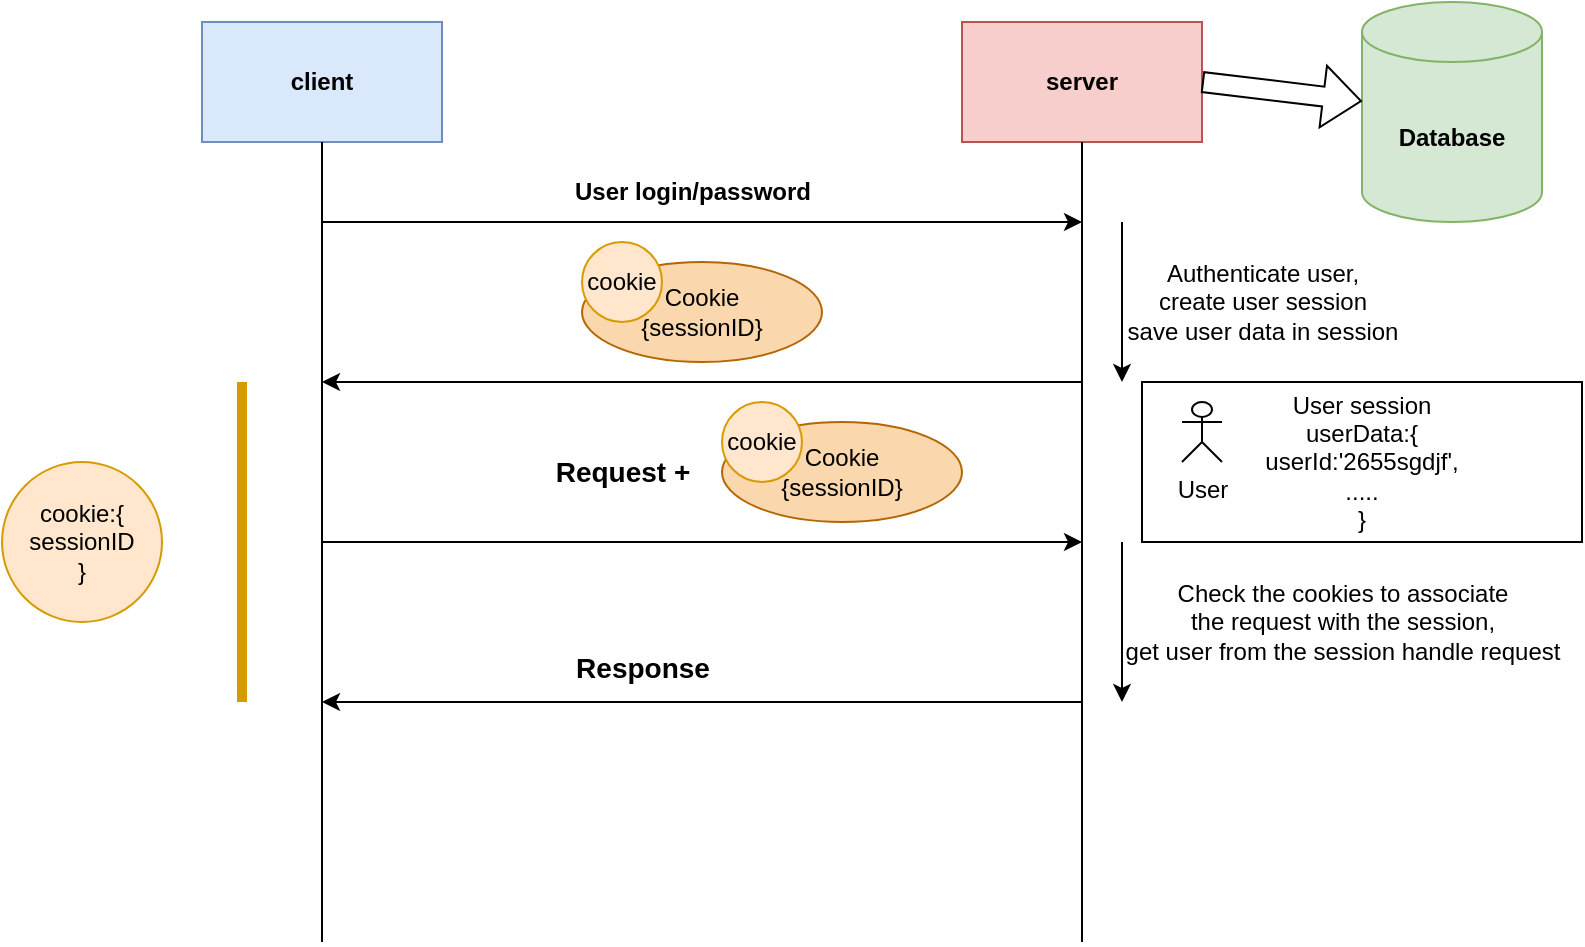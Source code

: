 <mxfile version="26.0.9">
  <diagram name="Page-1" id="6UNQVIKXXVnOfhV4WYG4">
    <mxGraphModel dx="2261" dy="836" grid="1" gridSize="10" guides="1" tooltips="1" connect="1" arrows="1" fold="1" page="1" pageScale="1" pageWidth="827" pageHeight="1169" math="0" shadow="0">
      <root>
        <mxCell id="0" />
        <mxCell id="1" parent="0" />
        <mxCell id="ntYvt6KxzLv_E7mAvwDM-1" value="" style="rounded=0;whiteSpace=wrap;html=1;fillColor=#dae8fc;strokeColor=#6c8ebf;" vertex="1" parent="1">
          <mxGeometry x="60" y="60" width="120" height="60" as="geometry" />
        </mxCell>
        <mxCell id="ntYvt6KxzLv_E7mAvwDM-2" value="&lt;b&gt;client&lt;/b&gt;" style="text;html=1;align=center;verticalAlign=middle;whiteSpace=wrap;rounded=0;" vertex="1" parent="1">
          <mxGeometry x="90" y="75" width="60" height="30" as="geometry" />
        </mxCell>
        <mxCell id="ntYvt6KxzLv_E7mAvwDM-3" value="&lt;b&gt;server&lt;/b&gt;" style="rounded=0;whiteSpace=wrap;html=1;fillColor=#f8cecc;strokeColor=#b85450;" vertex="1" parent="1">
          <mxGeometry x="440" y="60" width="120" height="60" as="geometry" />
        </mxCell>
        <mxCell id="ntYvt6KxzLv_E7mAvwDM-4" value="cookie:{&lt;div&gt;sessionID&lt;/div&gt;&lt;div&gt;}&lt;/div&gt;" style="ellipse;whiteSpace=wrap;html=1;aspect=fixed;fillColor=#ffe6cc;strokeColor=#d79b00;" vertex="1" parent="1">
          <mxGeometry x="-40" y="280" width="80" height="80" as="geometry" />
        </mxCell>
        <mxCell id="ntYvt6KxzLv_E7mAvwDM-5" value="&lt;b&gt;Database&lt;/b&gt;" style="shape=cylinder3;whiteSpace=wrap;html=1;boundedLbl=1;backgroundOutline=1;size=15;fillColor=#d5e8d4;strokeColor=#82b366;" vertex="1" parent="1">
          <mxGeometry x="640" y="50" width="90" height="110" as="geometry" />
        </mxCell>
        <mxCell id="ntYvt6KxzLv_E7mAvwDM-6" value="" style="shape=flexArrow;endArrow=classic;html=1;rounded=0;exitX=1;exitY=0.5;exitDx=0;exitDy=0;" edge="1" parent="1" source="ntYvt6KxzLv_E7mAvwDM-3" target="ntYvt6KxzLv_E7mAvwDM-5">
          <mxGeometry width="50" height="50" relative="1" as="geometry">
            <mxPoint x="590" y="190" as="sourcePoint" />
            <mxPoint x="640" y="400" as="targetPoint" />
          </mxGeometry>
        </mxCell>
        <mxCell id="ntYvt6KxzLv_E7mAvwDM-7" value="" style="endArrow=none;html=1;rounded=0;entryX=0.5;entryY=1;entryDx=0;entryDy=0;" edge="1" parent="1" target="ntYvt6KxzLv_E7mAvwDM-3">
          <mxGeometry width="50" height="50" relative="1" as="geometry">
            <mxPoint x="500" y="520" as="sourcePoint" />
            <mxPoint x="640" y="400" as="targetPoint" />
          </mxGeometry>
        </mxCell>
        <mxCell id="ntYvt6KxzLv_E7mAvwDM-8" value="" style="endArrow=none;html=1;rounded=0;entryX=0.5;entryY=1;entryDx=0;entryDy=0;" edge="1" parent="1" target="ntYvt6KxzLv_E7mAvwDM-1">
          <mxGeometry width="50" height="50" relative="1" as="geometry">
            <mxPoint x="120" y="520" as="sourcePoint" />
            <mxPoint x="510" y="130" as="targetPoint" />
          </mxGeometry>
        </mxCell>
        <mxCell id="ntYvt6KxzLv_E7mAvwDM-9" value="" style="endArrow=classic;html=1;rounded=0;" edge="1" parent="1">
          <mxGeometry width="50" height="50" relative="1" as="geometry">
            <mxPoint x="120" y="160" as="sourcePoint" />
            <mxPoint x="500" y="160" as="targetPoint" />
          </mxGeometry>
        </mxCell>
        <mxCell id="ntYvt6KxzLv_E7mAvwDM-10" value="" style="endArrow=classic;html=1;rounded=0;" edge="1" parent="1">
          <mxGeometry width="50" height="50" relative="1" as="geometry">
            <mxPoint x="500" y="240" as="sourcePoint" />
            <mxPoint x="120" y="240" as="targetPoint" />
          </mxGeometry>
        </mxCell>
        <mxCell id="ntYvt6KxzLv_E7mAvwDM-11" value="" style="endArrow=classic;html=1;rounded=0;" edge="1" parent="1">
          <mxGeometry width="50" height="50" relative="1" as="geometry">
            <mxPoint x="120" y="320" as="sourcePoint" />
            <mxPoint x="500" y="320" as="targetPoint" />
          </mxGeometry>
        </mxCell>
        <mxCell id="ntYvt6KxzLv_E7mAvwDM-12" value="" style="endArrow=classic;html=1;rounded=0;" edge="1" parent="1">
          <mxGeometry width="50" height="50" relative="1" as="geometry">
            <mxPoint x="500" y="400" as="sourcePoint" />
            <mxPoint x="120" y="400" as="targetPoint" />
          </mxGeometry>
        </mxCell>
        <mxCell id="ntYvt6KxzLv_E7mAvwDM-13" value="" style="endArrow=none;html=1;rounded=0;fillColor=#ffe6cc;strokeColor=#d79b00;strokeWidth=5;" edge="1" parent="1">
          <mxGeometry width="50" height="50" relative="1" as="geometry">
            <mxPoint x="80" y="400" as="sourcePoint" />
            <mxPoint x="80" y="240" as="targetPoint" />
          </mxGeometry>
        </mxCell>
        <mxCell id="ntYvt6KxzLv_E7mAvwDM-14" value="Cookie&lt;div&gt;{sessionID}&lt;/div&gt;" style="ellipse;whiteSpace=wrap;html=1;fillColor=#fad7ac;strokeColor=#b46504;" vertex="1" parent="1">
          <mxGeometry x="250" y="180" width="120" height="50" as="geometry" />
        </mxCell>
        <mxCell id="ntYvt6KxzLv_E7mAvwDM-17" value="cookie" style="ellipse;whiteSpace=wrap;html=1;aspect=fixed;fillColor=#ffe6cc;strokeColor=#d79b00;" vertex="1" parent="1">
          <mxGeometry x="250" y="170" width="40" height="40" as="geometry" />
        </mxCell>
        <mxCell id="ntYvt6KxzLv_E7mAvwDM-18" value="Cookie&lt;div&gt;{sessionID}&lt;/div&gt;" style="ellipse;whiteSpace=wrap;html=1;fillColor=#fad7ac;strokeColor=#b46504;" vertex="1" parent="1">
          <mxGeometry x="320" y="260" width="120" height="50" as="geometry" />
        </mxCell>
        <mxCell id="ntYvt6KxzLv_E7mAvwDM-19" value="cookie" style="ellipse;whiteSpace=wrap;html=1;aspect=fixed;fillColor=#ffe6cc;strokeColor=#d79b00;" vertex="1" parent="1">
          <mxGeometry x="320" y="250" width="40" height="40" as="geometry" />
        </mxCell>
        <mxCell id="ntYvt6KxzLv_E7mAvwDM-20" value="&lt;font style=&quot;font-size: 14px;&quot;&gt;&lt;b&gt;Request +&lt;/b&gt;&lt;/font&gt;" style="text;html=1;align=center;verticalAlign=middle;resizable=0;points=[];autosize=1;strokeColor=none;fillColor=none;" vertex="1" parent="1">
          <mxGeometry x="225" y="270" width="90" height="30" as="geometry" />
        </mxCell>
        <mxCell id="ntYvt6KxzLv_E7mAvwDM-21" value="&lt;font style=&quot;font-size: 14px;&quot;&gt;&lt;b&gt;Response&lt;/b&gt;&lt;/font&gt;" style="text;html=1;align=center;verticalAlign=middle;resizable=0;points=[];autosize=1;strokeColor=none;fillColor=none;" vertex="1" parent="1">
          <mxGeometry x="235" y="368" width="90" height="30" as="geometry" />
        </mxCell>
        <mxCell id="ntYvt6KxzLv_E7mAvwDM-22" value="&lt;b&gt;User login/password&lt;/b&gt;" style="text;html=1;align=center;verticalAlign=middle;resizable=0;points=[];autosize=1;strokeColor=none;fillColor=none;" vertex="1" parent="1">
          <mxGeometry x="235" y="130" width="140" height="30" as="geometry" />
        </mxCell>
        <mxCell id="ntYvt6KxzLv_E7mAvwDM-23" value="" style="endArrow=classic;html=1;rounded=0;" edge="1" parent="1">
          <mxGeometry width="50" height="50" relative="1" as="geometry">
            <mxPoint x="520" y="160" as="sourcePoint" />
            <mxPoint x="520" y="240" as="targetPoint" />
          </mxGeometry>
        </mxCell>
        <mxCell id="ntYvt6KxzLv_E7mAvwDM-24" value="Authenticate user,&lt;div&gt;create user session&lt;/div&gt;&lt;div&gt;save user data in session&lt;/div&gt;" style="text;html=1;align=center;verticalAlign=middle;resizable=0;points=[];autosize=1;strokeColor=none;fillColor=none;" vertex="1" parent="1">
          <mxGeometry x="510" y="170" width="160" height="60" as="geometry" />
        </mxCell>
        <mxCell id="ntYvt6KxzLv_E7mAvwDM-25" value="User session&lt;div&gt;userData:{&lt;/div&gt;&lt;div&gt;userId:&#39;2655sgdjf&#39;,&lt;/div&gt;&lt;div&gt;.....&lt;/div&gt;&lt;div&gt;}&lt;/div&gt;" style="rounded=0;whiteSpace=wrap;html=1;" vertex="1" parent="1">
          <mxGeometry x="530" y="240" width="220" height="80" as="geometry" />
        </mxCell>
        <mxCell id="ntYvt6KxzLv_E7mAvwDM-26" value="User" style="shape=umlActor;verticalLabelPosition=bottom;verticalAlign=top;html=1;outlineConnect=0;" vertex="1" parent="1">
          <mxGeometry x="550" y="250" width="20" height="30" as="geometry" />
        </mxCell>
        <mxCell id="ntYvt6KxzLv_E7mAvwDM-30" value="" style="endArrow=classic;html=1;rounded=0;" edge="1" parent="1">
          <mxGeometry width="50" height="50" relative="1" as="geometry">
            <mxPoint x="520" y="320" as="sourcePoint" />
            <mxPoint x="520" y="400" as="targetPoint" />
          </mxGeometry>
        </mxCell>
        <mxCell id="ntYvt6KxzLv_E7mAvwDM-31" value="Check the cookies to associate&lt;div&gt;the request with the session,&lt;/div&gt;&lt;div&gt;get user from the session handle request&lt;/div&gt;" style="text;html=1;align=center;verticalAlign=middle;resizable=0;points=[];autosize=1;strokeColor=none;fillColor=none;" vertex="1" parent="1">
          <mxGeometry x="510" y="330" width="240" height="60" as="geometry" />
        </mxCell>
      </root>
    </mxGraphModel>
  </diagram>
</mxfile>
